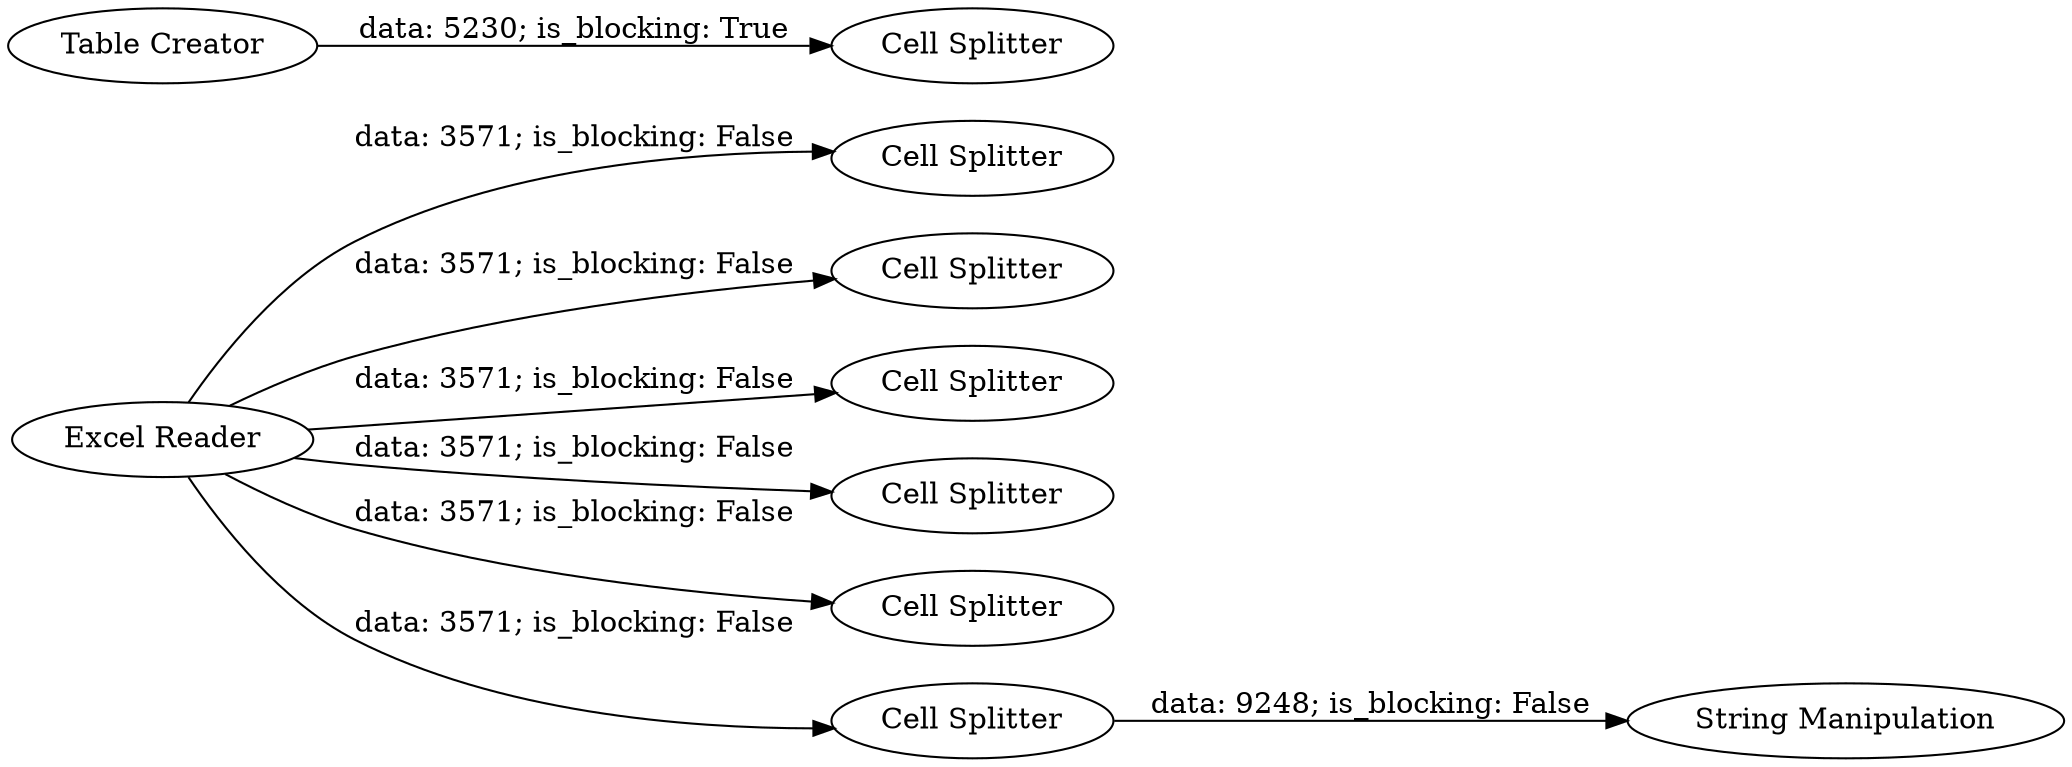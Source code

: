digraph {
	"-5650581337157084763_165" [label="Cell Splitter"]
	"-5650581337157084763_167" [label="Cell Splitter"]
	"-5650581337157084763_179" [label="Excel Reader"]
	"-5650581337157084763_169" [label="Cell Splitter"]
	"-5650581337157084763_168" [label="Cell Splitter"]
	"-5650581337157084763_157" [label="Cell Splitter"]
	"-5650581337157084763_178" [label="Cell Splitter"]
	"-5650581337157084763_171" [label="String Manipulation"]
	"-5650581337157084763_101" [label="Table Creator"]
	"-5650581337157084763_166" [label="Cell Splitter"]
	"-5650581337157084763_179" -> "-5650581337157084763_169" [label="data: 3571; is_blocking: False"]
	"-5650581337157084763_179" -> "-5650581337157084763_178" [label="data: 3571; is_blocking: False"]
	"-5650581337157084763_179" -> "-5650581337157084763_165" [label="data: 3571; is_blocking: False"]
	"-5650581337157084763_166" -> "-5650581337157084763_171" [label="data: 9248; is_blocking: False"]
	"-5650581337157084763_179" -> "-5650581337157084763_168" [label="data: 3571; is_blocking: False"]
	"-5650581337157084763_179" -> "-5650581337157084763_166" [label="data: 3571; is_blocking: False"]
	"-5650581337157084763_101" -> "-5650581337157084763_157" [label="data: 5230; is_blocking: True"]
	"-5650581337157084763_179" -> "-5650581337157084763_167" [label="data: 3571; is_blocking: False"]
	rankdir=LR
}
